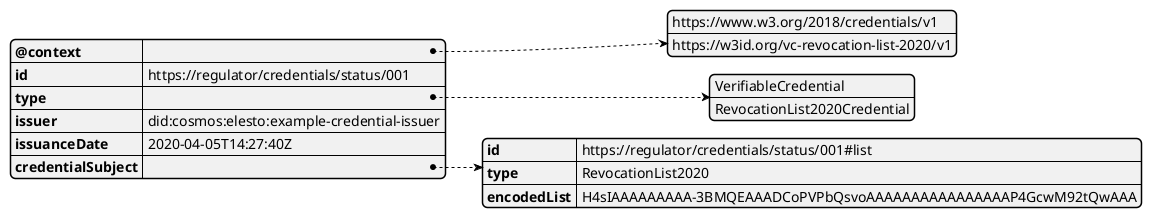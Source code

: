 @startjson
{
  "@context": [
    "https://www.w3.org/2018/credentials/v1",
    "https://w3id.org/vc-revocation-list-2020/v1"
  ],
  "id": "https://regulator/credentials/status/001",
  "type": ["VerifiableCredential", "RevocationList2020Credential"],
  "issuer": "did:cosmos:elesto:example-credential-issuer",
  "issuanceDate": "2020-04-05T14:27:40Z",
  "credentialSubject": {
    "id": "https://regulator/credentials/status/001#list",
    "type": "RevocationList2020",
    "encodedList": "H4sIAAAAAAAAA-3BMQEAAADCoPVPbQsvoAAAAAAAAAAAAAAAAP4GcwM92tQwAAA"
  }
}
@endjson